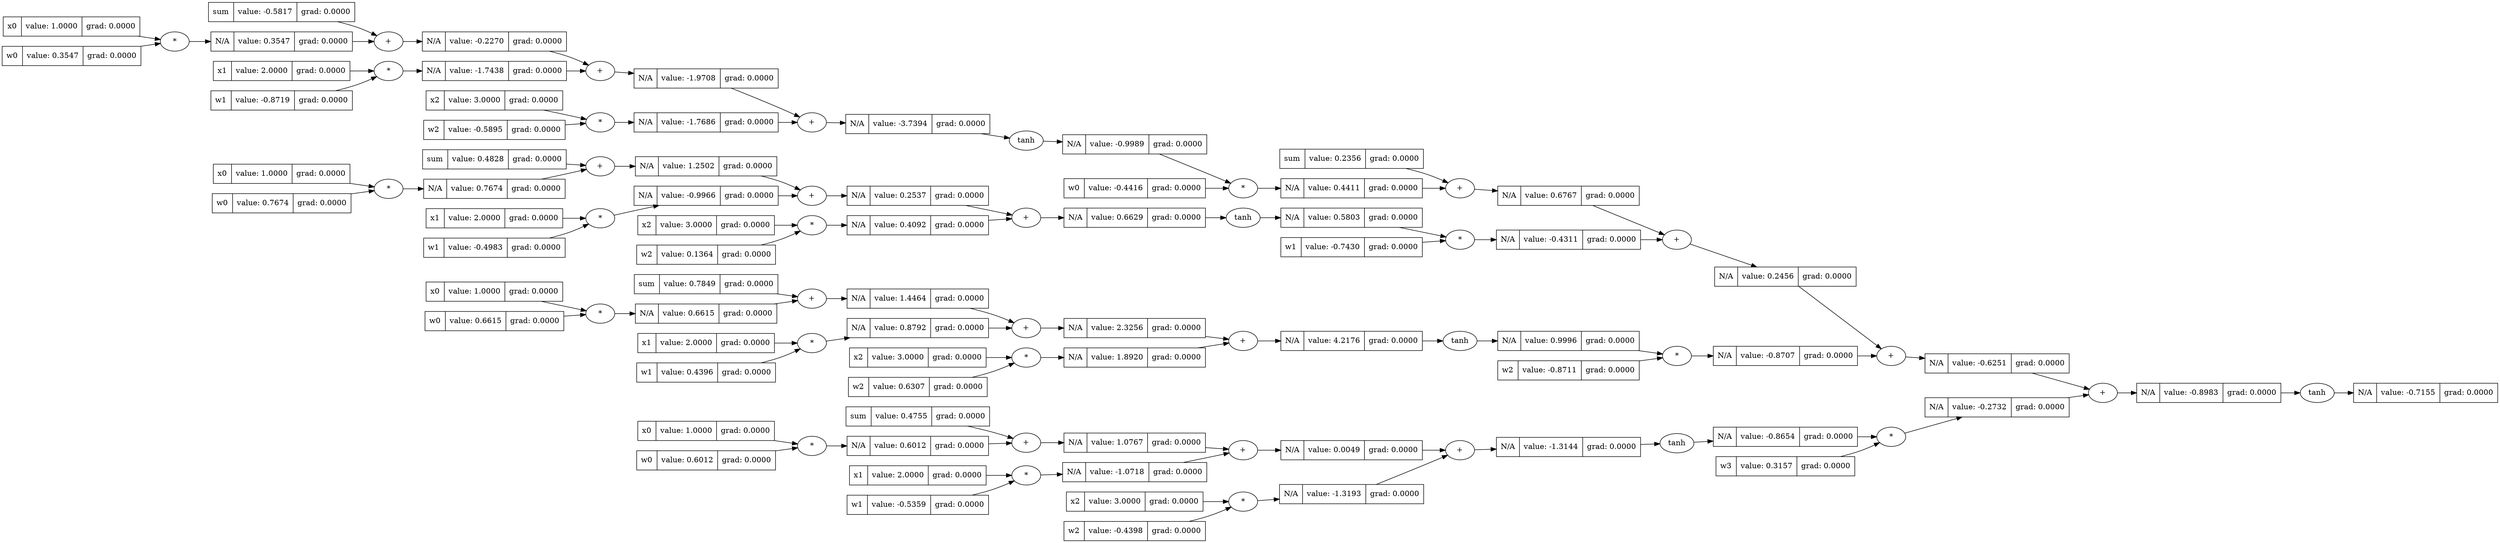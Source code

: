 digraph {
graph [rankdir=LR]
  "93985504078208" [label="{N/A | value: -0.7155 | grad: 0.0000 }" shape=record]
  "93985504078208tanh" [label="tanh"]
  "93985504078208tanh" -> "93985504078208"
  "93985504078032" -> "93985504078208tanh"
  "93985504078032" [label="{N/A | value: -0.8983 | grad: 0.0000 }" shape=record]
  "93985504078032+" [label="+"]
  "93985504078032+" -> "93985504078032"
  "93985504077632" -> "93985504078032+"
  "93985504077824" -> "93985504078032+"
  "93985504077632" [label="{N/A | value: -0.6251 | grad: 0.0000 }" shape=record]
  "93985504077632+" [label="+"]
  "93985504077632+" -> "93985504077632"
  "93985504076800" -> "93985504077632+"
  "93985504076992" -> "93985504077632+"
  "93985504076800" [label="{N/A | value: 0.2456 | grad: 0.0000 }" shape=record]
  "93985504076800+" [label="+"]
  "93985504076800+" -> "93985504076800"
  "93985504075968" -> "93985504076800+"
  "93985504076160" -> "93985504076800+"
  "93985504075968" [label="{N/A | value: 0.6767 | grad: 0.0000 }" shape=record]
  "93985504075968+" [label="+"]
  "93985504075968+" -> "93985504075968"
  "93985504075104" -> "93985504075968+"
  "93985504075296" -> "93985504075968+"
  "93985504075104" [label="{sum | value: 0.2356 | grad: 0.0000 }" shape=record]
  "93985504075296" [label="{N/A | value: 0.4411 | grad: 0.0000 }" shape=record]
  "93985504075296*" [label="*"]
  "93985504075296*" -> "93985504075296"
  "93985504074672" -> "93985504075296*"
  "93985504074832" -> "93985504075296*"
  "93985504074672" [label="{N/A | value: -0.9989 | grad: 0.0000 }" shape=record]
  "93985504074672tanh" [label="tanh"]
  "93985504074672tanh" -> "93985504074672"
  "93985504065120" -> "93985504074672tanh"
  "93985504065120" [label="{N/A | value: -3.7394 | grad: 0.0000 }" shape=record]
  "93985504065120+" [label="+"]
  "93985504065120+" -> "93985504065120"
  "93985504064720" -> "93985504065120+"
  "93985504064912" -> "93985504065120+"
  "93985504064720" [label="{N/A | value: -1.9708 | grad: 0.0000 }" shape=record]
  "93985504064720+" [label="+"]
  "93985504064720+" -> "93985504064720"
  "93985504063920" -> "93985504064720+"
  "93985504064112" -> "93985504064720+"
  "93985504063920" [label="{N/A | value: -0.2270 | grad: 0.0000 }" shape=record]
  "93985504063920+" [label="+"]
  "93985504063920+" -> "93985504063920"
  "93985504063088" -> "93985504063920+"
  "93985504063280" -> "93985504063920+"
  "93985504063088" [label="{sum | value: -0.5817 | grad: 0.0000 }" shape=record]
  "93985504063280" [label="{N/A | value: 0.3547 | grad: 0.0000 }" shape=record]
  "93985504063280*" [label="*"]
  "93985504063280*" -> "93985504063280"
  "93985504062656" -> "93985504063280*"
  "93985504062816" -> "93985504063280*"
  "93985504062656" [label="{x0 | value: 1.0000 | grad: 0.0000 }" shape=record]
  "93985504062816" [label="{w0 | value: 0.3547 | grad: 0.0000 }" shape=record]
  "93985504064112" [label="{N/A | value: -1.7438 | grad: 0.0000 }" shape=record]
  "93985504064112*" [label="*"]
  "93985504064112*" -> "93985504064112"
  "93985504063488" -> "93985504064112*"
  "93985504063616" -> "93985504064112*"
  "93985504063488" [label="{x1 | value: 2.0000 | grad: 0.0000 }" shape=record]
  "93985504063616" [label="{w1 | value: -0.8719 | grad: 0.0000 }" shape=record]
  "93985504064912" [label="{N/A | value: -1.7686 | grad: 0.0000 }" shape=record]
  "93985504064912*" [label="*"]
  "93985504064912*" -> "93985504064912"
  "93985504064320" -> "93985504064912*"
  "93985504064448" -> "93985504064912*"
  "93985504064320" [label="{x2 | value: 3.0000 | grad: 0.0000 }" shape=record]
  "93985504064448" [label="{w2 | value: -0.5895 | grad: 0.0000 }" shape=record]
  "93985504074832" [label="{w0 | value: -0.4416 | grad: 0.0000 }" shape=record]
  "93985504076160" [label="{N/A | value: -0.4311 | grad: 0.0000 }" shape=record]
  "93985504076160*" [label="*"]
  "93985504076160*" -> "93985504076160"
  "93985504075504" -> "93985504076160*"
  "93985504075664" -> "93985504076160*"
  "93985504075504" [label="{N/A | value: 0.5803 | grad: 0.0000 }" shape=record]
  "93985504075504tanh" [label="tanh"]
  "93985504075504tanh" -> "93985504075504"
  "93985504067968" -> "93985504075504tanh"
  "93985504067968" [label="{N/A | value: 0.6629 | grad: 0.0000 }" shape=record]
  "93985504067968+" [label="+"]
  "93985504067968+" -> "93985504067968"
  "93985504067568" -> "93985504067968+"
  "93985504067760" -> "93985504067968+"
  "93985504067568" [label="{N/A | value: 0.2537 | grad: 0.0000 }" shape=record]
  "93985504067568+" [label="+"]
  "93985504067568+" -> "93985504067568"
  "93985504066768" -> "93985504067568+"
  "93985504066960" -> "93985504067568+"
  "93985504066768" [label="{N/A | value: 1.2502 | grad: 0.0000 }" shape=record]
  "93985504066768+" [label="+"]
  "93985504066768+" -> "93985504066768"
  "93985504065936" -> "93985504066768+"
  "93985504066128" -> "93985504066768+"
  "93985504065936" [label="{sum | value: 0.4828 | grad: 0.0000 }" shape=record]
  "93985504066128" [label="{N/A | value: 0.7674 | grad: 0.0000 }" shape=record]
  "93985504066128*" [label="*"]
  "93985504066128*" -> "93985504066128"
  "93985504065504" -> "93985504066128*"
  "93985504065664" -> "93985504066128*"
  "93985504065504" [label="{x0 | value: 1.0000 | grad: 0.0000 }" shape=record]
  "93985504065664" [label="{w0 | value: 0.7674 | grad: 0.0000 }" shape=record]
  "93985504066960" [label="{N/A | value: -0.9966 | grad: 0.0000 }" shape=record]
  "93985504066960*" [label="*"]
  "93985504066960*" -> "93985504066960"
  "93985504066336" -> "93985504066960*"
  "93985504066464" -> "93985504066960*"
  "93985504066336" [label="{x1 | value: 2.0000 | grad: 0.0000 }" shape=record]
  "93985504066464" [label="{w1 | value: -0.4983 | grad: 0.0000 }" shape=record]
  "93985504067760" [label="{N/A | value: 0.4092 | grad: 0.0000 }" shape=record]
  "93985504067760*" [label="*"]
  "93985504067760*" -> "93985504067760"
  "93985504067168" -> "93985504067760*"
  "93985504067296" -> "93985504067760*"
  "93985504067168" [label="{x2 | value: 3.0000 | grad: 0.0000 }" shape=record]
  "93985504067296" [label="{w2 | value: 0.1364 | grad: 0.0000 }" shape=record]
  "93985504075664" [label="{w1 | value: -0.7430 | grad: 0.0000 }" shape=record]
  "93985504076992" [label="{N/A | value: -0.8707 | grad: 0.0000 }" shape=record]
  "93985504076992*" [label="*"]
  "93985504076992*" -> "93985504076992"
  "93985504076368" -> "93985504076992*"
  "93985504076496" -> "93985504076992*"
  "93985504076368" [label="{N/A | value: 0.9996 | grad: 0.0000 }" shape=record]
  "93985504076368tanh" [label="tanh"]
  "93985504076368tanh" -> "93985504076368"
  "93985504070816" -> "93985504076368tanh"
  "93985504070816" [label="{N/A | value: 4.2176 | grad: 0.0000 }" shape=record]
  "93985504070816+" [label="+"]
  "93985504070816+" -> "93985504070816"
  "93985504070416" -> "93985504070816+"
  "93985504070608" -> "93985504070816+"
  "93985504070416" [label="{N/A | value: 2.3256 | grad: 0.0000 }" shape=record]
  "93985504070416+" [label="+"]
  "93985504070416+" -> "93985504070416"
  "93985504069616" -> "93985504070416+"
  "93985504069808" -> "93985504070416+"
  "93985504069616" [label="{N/A | value: 1.4464 | grad: 0.0000 }" shape=record]
  "93985504069616+" [label="+"]
  "93985504069616+" -> "93985504069616"
  "93985504068784" -> "93985504069616+"
  "93985504068976" -> "93985504069616+"
  "93985504068784" [label="{sum | value: 0.7849 | grad: 0.0000 }" shape=record]
  "93985504068976" [label="{N/A | value: 0.6615 | grad: 0.0000 }" shape=record]
  "93985504068976*" [label="*"]
  "93985504068976*" -> "93985504068976"
  "93985504068352" -> "93985504068976*"
  "93985504068512" -> "93985504068976*"
  "93985504068352" [label="{x0 | value: 1.0000 | grad: 0.0000 }" shape=record]
  "93985504068512" [label="{w0 | value: 0.6615 | grad: 0.0000 }" shape=record]
  "93985504069808" [label="{N/A | value: 0.8792 | grad: 0.0000 }" shape=record]
  "93985504069808*" [label="*"]
  "93985504069808*" -> "93985504069808"
  "93985504069184" -> "93985504069808*"
  "93985504069312" -> "93985504069808*"
  "93985504069184" [label="{x1 | value: 2.0000 | grad: 0.0000 }" shape=record]
  "93985504069312" [label="{w1 | value: 0.4396 | grad: 0.0000 }" shape=record]
  "93985504070608" [label="{N/A | value: 1.8920 | grad: 0.0000 }" shape=record]
  "93985504070608*" [label="*"]
  "93985504070608*" -> "93985504070608"
  "93985504070016" -> "93985504070608*"
  "93985504070144" -> "93985504070608*"
  "93985504070016" [label="{x2 | value: 3.0000 | grad: 0.0000 }" shape=record]
  "93985504070144" [label="{w2 | value: 0.6307 | grad: 0.0000 }" shape=record]
  "93985504076496" [label="{w2 | value: -0.8711 | grad: 0.0000 }" shape=record]
  "93985504077824" [label="{N/A | value: -0.2732 | grad: 0.0000 }" shape=record]
  "93985504077824*" [label="*"]
  "93985504077824*" -> "93985504077824"
  "93985504077200" -> "93985504077824*"
  "93985504077328" -> "93985504077824*"
  "93985504077200" [label="{N/A | value: -0.8654 | grad: 0.0000 }" shape=record]
  "93985504077200tanh" [label="tanh"]
  "93985504077200tanh" -> "93985504077200"
  "93985504073664" -> "93985504077200tanh"
  "93985504073664" [label="{N/A | value: -1.3144 | grad: 0.0000 }" shape=record]
  "93985504073664+" [label="+"]
  "93985504073664+" -> "93985504073664"
  "93985504073264" -> "93985504073664+"
  "93985504073456" -> "93985504073664+"
  "93985504073264" [label="{N/A | value: 0.0049 | grad: 0.0000 }" shape=record]
  "93985504073264+" [label="+"]
  "93985504073264+" -> "93985504073264"
  "93985504072464" -> "93985504073264+"
  "93985504072656" -> "93985504073264+"
  "93985504072464" [label="{N/A | value: 1.0767 | grad: 0.0000 }" shape=record]
  "93985504072464+" [label="+"]
  "93985504072464+" -> "93985504072464"
  "93985504071632" -> "93985504072464+"
  "93985504071824" -> "93985504072464+"
  "93985504071632" [label="{sum | value: 0.4755 | grad: 0.0000 }" shape=record]
  "93985504071824" [label="{N/A | value: 0.6012 | grad: 0.0000 }" shape=record]
  "93985504071824*" [label="*"]
  "93985504071824*" -> "93985504071824"
  "93985504071200" -> "93985504071824*"
  "93985504071360" -> "93985504071824*"
  "93985504071200" [label="{x0 | value: 1.0000 | grad: 0.0000 }" shape=record]
  "93985504071360" [label="{w0 | value: 0.6012 | grad: 0.0000 }" shape=record]
  "93985504072656" [label="{N/A | value: -1.0718 | grad: 0.0000 }" shape=record]
  "93985504072656*" [label="*"]
  "93985504072656*" -> "93985504072656"
  "93985504072032" -> "93985504072656*"
  "93985504072160" -> "93985504072656*"
  "93985504072032" [label="{x1 | value: 2.0000 | grad: 0.0000 }" shape=record]
  "93985504072160" [label="{w1 | value: -0.5359 | grad: 0.0000 }" shape=record]
  "93985504073456" [label="{N/A | value: -1.3193 | grad: 0.0000 }" shape=record]
  "93985504073456*" [label="*"]
  "93985504073456*" -> "93985504073456"
  "93985504072864" -> "93985504073456*"
  "93985504072992" -> "93985504073456*"
  "93985504072864" [label="{x2 | value: 3.0000 | grad: 0.0000 }" shape=record]
  "93985504072992" [label="{w2 | value: -0.4398 | grad: 0.0000 }" shape=record]
  "93985504077328" [label="{w3 | value: 0.3157 | grad: 0.0000 }" shape=record]
}
